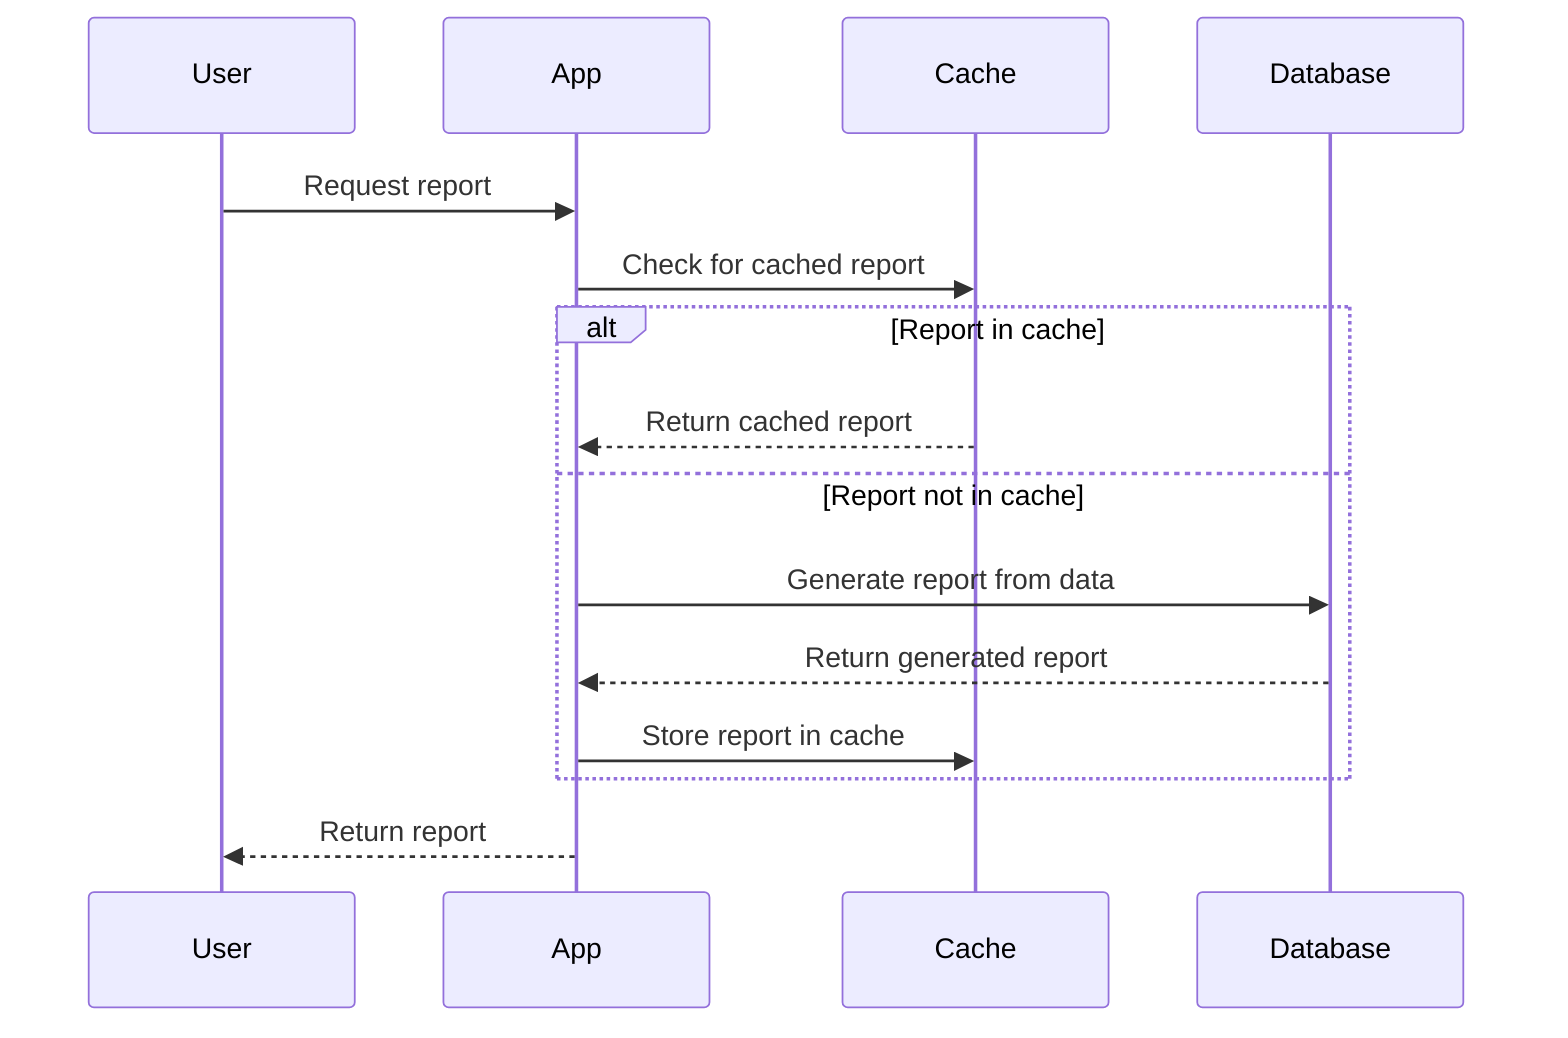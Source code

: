 sequenceDiagram
    participant User
    participant App
    participant Cache
    participant Database
    User->>App: Request report
    App->>Cache: Check for cached report
    alt Report in cache
        Cache-->>App: Return cached report
    else Report not in cache
        App->>Database: Generate report from data
        Database-->>App: Return generated report
        App->>Cache: Store report in cache
    end
    App-->>User: Return report